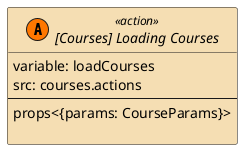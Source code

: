 @startuml [Courses] Loading Courses

set namespaceSeparator ::
skinparam class {
    BackgroundColor<<listen>> HoneyDew
    BackgroundColor<<action>> Wheat
    BackgroundColor<<dispatch>> Technology
}

interface "[Courses] Loading Courses" << (A,#FF7700) action >> {
            variable: loadCourses
            src: courses.actions
            --
            props<{params: CourseParams}>

        }

         

@enduml